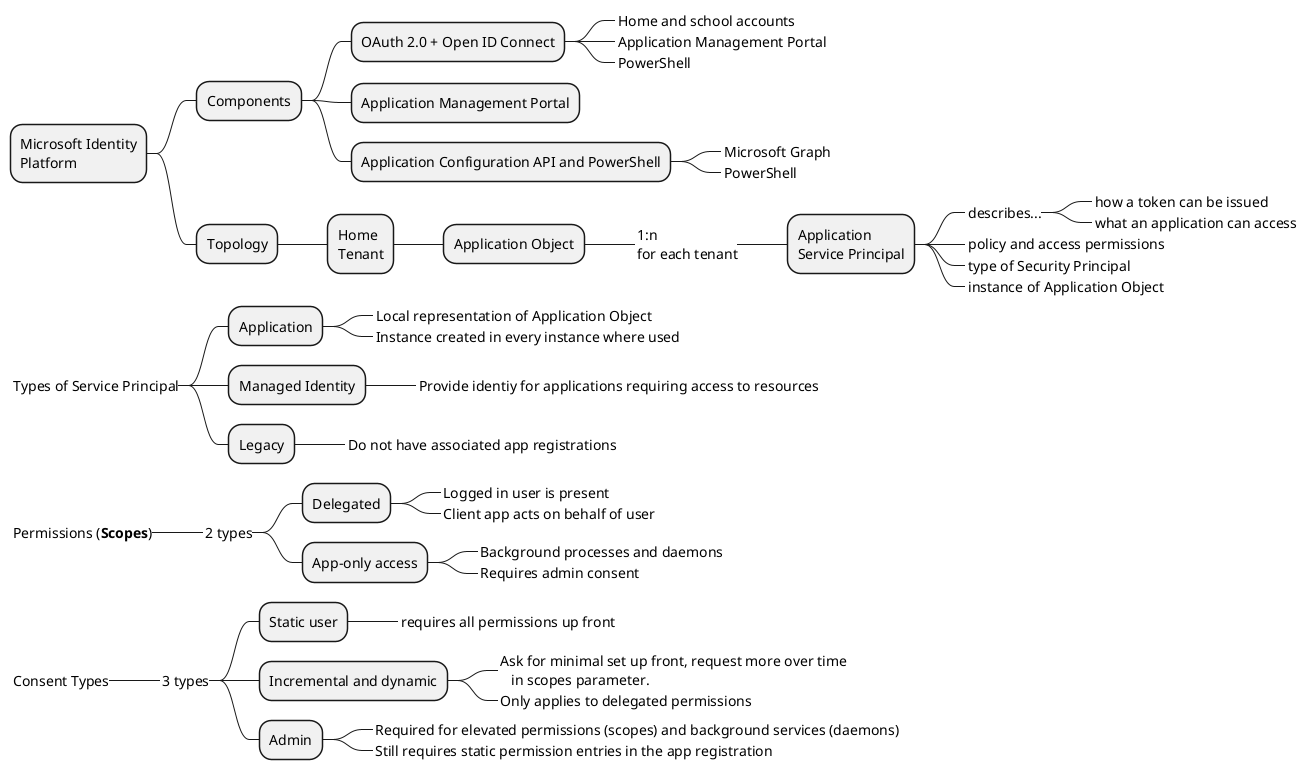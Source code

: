 @startmindmap "Microsoft Identity Platform"
+ Microsoft Identity\nPlatform

++ Components
+++ OAuth 2.0 + Open ID Connect
++++_ Home and school accounts
++++_ Application Management Portal
++++_ PowerShell
+++ Application Management Portal
+++ Application Configuration API and PowerShell
++++_ Microsoft Graph
++++_ PowerShell
++ Topology
+++ Home\nTenant
++++ Application Object

+++++_ 1:n\nfor each tenant
++++++ Application\nService Principal
+++++++_ describes...
++++++++_ how a token can be issued
++++++++_ what an application can access
+++++++_ policy and access permissions
+++++++_ type of Security Principal
+++++++_ instance of Application Object

+_ Types of Service Principal
++ Application
+++_ Local representation of Application Object
+++_ Instance created in every instance where used
++ Managed Identity
+++_ Provide identiy for applications requiring access to resources
++ Legacy
+++_ Do not have associated app registrations

+_ Permissions (**Scopes**)
++_ 2 types
+++ Delegated
++++_ Logged in user is present
++++_ Client app acts on behalf of user
+++ App-only access
++++_ Background processes and daemons
++++_ Requires admin consent

+_ Consent Types
++_ 3 types
+++ Static user
++++_ requires all permissions up front
+++ Incremental and dynamic
++++_ Ask for minimal set up front, request more over time\n   in scopes parameter.
++++_ Only applies to delegated permissions
+++ Admin
++++_ Required for elevated permissions (scopes) and background services (daemons)
++++_ Still requires static permission entries in the app registration
@endmindmap